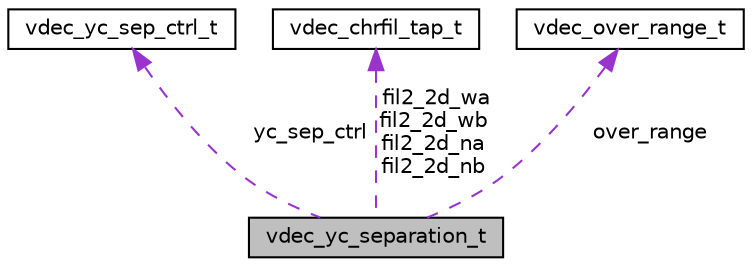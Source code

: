 digraph "vdec_yc_separation_t"
{
 // LATEX_PDF_SIZE
  edge [fontname="Helvetica",fontsize="10",labelfontname="Helvetica",labelfontsize="10"];
  node [fontname="Helvetica",fontsize="10",shape=record];
  Node1 [label="vdec_yc_separation_t",height=0.2,width=0.4,color="black", fillcolor="grey75", style="filled", fontcolor="black",tooltip=" "];
  Node2 -> Node1 [dir="back",color="darkorchid3",fontsize="10",style="dashed",label=" yc_sep_ctrl" ,fontname="Helvetica"];
  Node2 [label="vdec_yc_sep_ctrl_t",height=0.2,width=0.4,color="black", fillcolor="white", style="filled",URL="$d8/d17/structvdec__yc__sep__ctrl__t.html",tooltip=" "];
  Node3 -> Node1 [dir="back",color="darkorchid3",fontsize="10",style="dashed",label=" fil2_2d_wa\nfil2_2d_wb\nfil2_2d_na\nfil2_2d_nb" ,fontname="Helvetica"];
  Node3 [label="vdec_chrfil_tap_t",height=0.2,width=0.4,color="black", fillcolor="white", style="filled",URL="$d5/dea/structvdec__chrfil__tap__t.html",tooltip=" "];
  Node4 -> Node1 [dir="back",color="darkorchid3",fontsize="10",style="dashed",label=" over_range" ,fontname="Helvetica"];
  Node4 [label="vdec_over_range_t",height=0.2,width=0.4,color="black", fillcolor="white", style="filled",URL="$d0/de2/structvdec__over__range__t.html",tooltip=" "];
}

